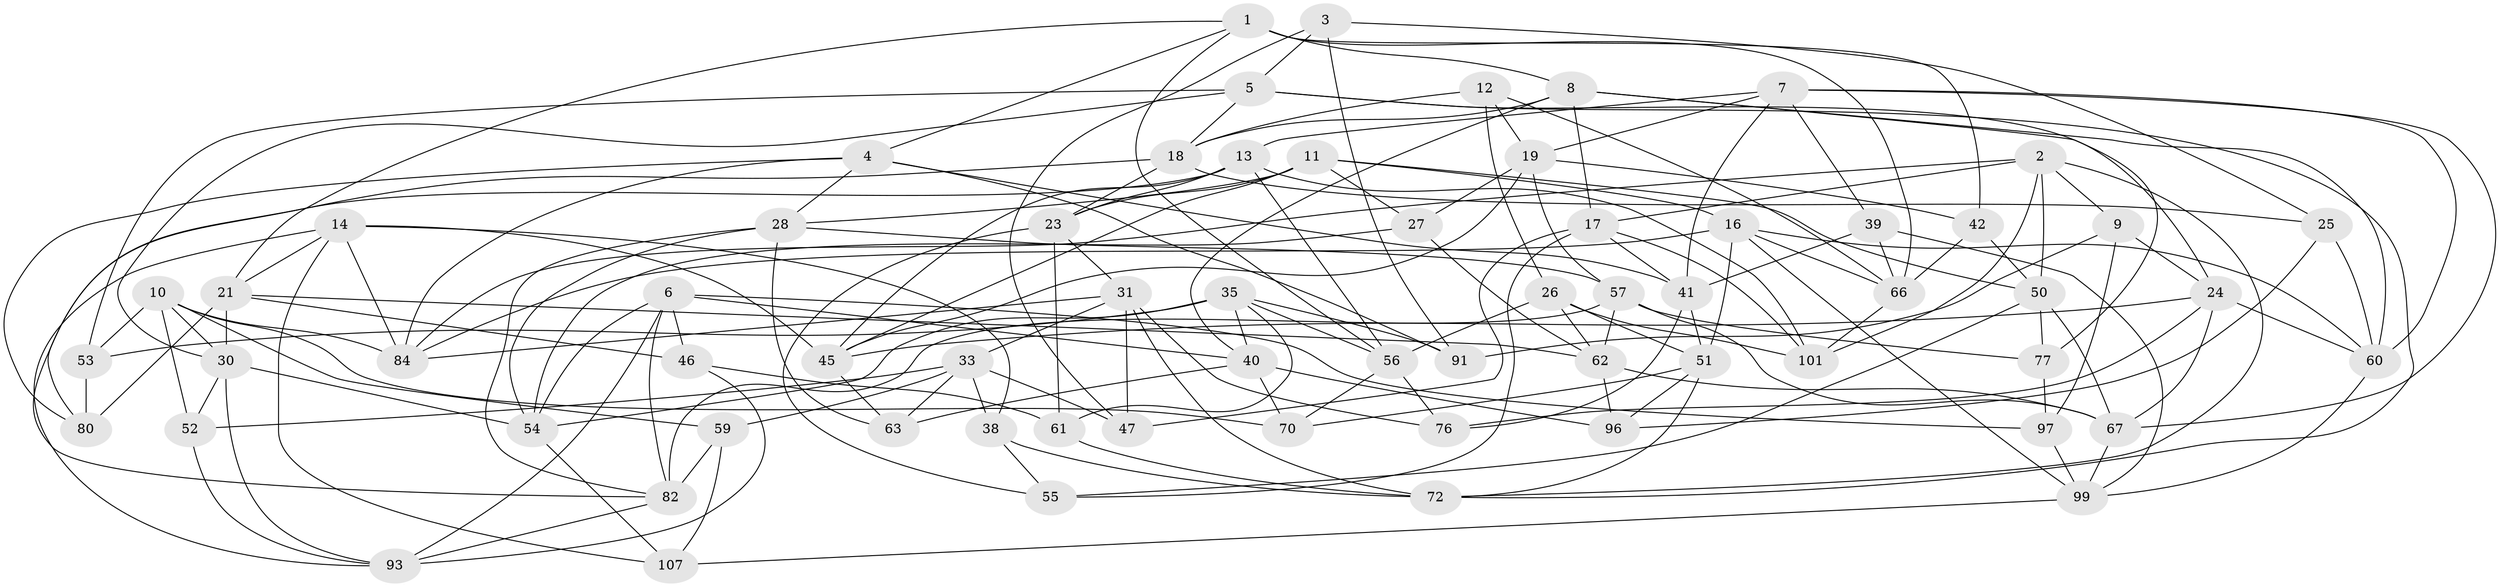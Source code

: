 // original degree distribution, {4: 1.0}
// Generated by graph-tools (version 1.1) at 2025/11/02/27/25 16:11:47]
// undirected, 66 vertices, 173 edges
graph export_dot {
graph [start="1"]
  node [color=gray90,style=filled];
  1 [super="+37"];
  2 [super="+36"];
  3;
  4 [super="+20"];
  5 [super="+85"];
  6 [super="+15"];
  7 [super="+108"];
  8 [super="+102"];
  9;
  10 [super="+22"];
  11 [super="+34"];
  12;
  13 [super="+29"];
  14 [super="+78"];
  16 [super="+64"];
  17 [super="+95"];
  18 [super="+71"];
  19 [super="+87"];
  21 [super="+79"];
  23 [super="+65"];
  24 [super="+75"];
  25;
  26 [super="+48"];
  27;
  28 [super="+32"];
  30 [super="+94"];
  31 [super="+100"];
  33 [super="+43"];
  35 [super="+44"];
  38;
  39;
  40 [super="+58"];
  41 [super="+49"];
  42;
  45 [super="+69"];
  46;
  47;
  50 [super="+83"];
  51 [super="+74"];
  52;
  53;
  54 [super="+68"];
  55;
  56 [super="+90"];
  57 [super="+106"];
  59;
  60 [super="+86"];
  61;
  62 [super="+92"];
  63;
  66 [super="+73"];
  67 [super="+89"];
  70;
  72 [super="+81"];
  76;
  77;
  80;
  82 [super="+104"];
  84 [super="+88"];
  91;
  93 [super="+98"];
  96;
  97;
  99 [super="+103"];
  101 [super="+105"];
  107;
  1 -- 4;
  1 -- 42;
  1 -- 21;
  1 -- 8;
  1 -- 56;
  1 -- 66;
  2 -- 9;
  2 -- 50;
  2 -- 72;
  2 -- 17;
  2 -- 84;
  2 -- 101;
  3 -- 5;
  3 -- 91;
  3 -- 25;
  3 -- 47;
  4 -- 91;
  4 -- 80;
  4 -- 41;
  4 -- 84;
  4 -- 28;
  5 -- 30;
  5 -- 72;
  5 -- 18;
  5 -- 53;
  5 -- 24;
  6 -- 93;
  6 -- 46;
  6 -- 40;
  6 -- 97;
  6 -- 82;
  6 -- 54;
  7 -- 39;
  7 -- 41;
  7 -- 67;
  7 -- 19;
  7 -- 60;
  7 -- 13;
  8 -- 60;
  8 -- 40;
  8 -- 18;
  8 -- 77;
  8 -- 17;
  9 -- 97;
  9 -- 91;
  9 -- 24;
  10 -- 59;
  10 -- 53;
  10 -- 52;
  10 -- 84;
  10 -- 70;
  10 -- 30;
  11 -- 16;
  11 -- 50;
  11 -- 28;
  11 -- 27;
  11 -- 45;
  11 -- 23;
  12 -- 18;
  12 -- 66;
  12 -- 26;
  12 -- 19;
  13 -- 101;
  13 -- 45;
  13 -- 82;
  13 -- 56;
  13 -- 23;
  14 -- 21;
  14 -- 107;
  14 -- 38;
  14 -- 84;
  14 -- 45;
  14 -- 93;
  16 -- 99;
  16 -- 66;
  16 -- 60;
  16 -- 84;
  16 -- 51;
  17 -- 101;
  17 -- 47;
  17 -- 41;
  17 -- 55;
  18 -- 80;
  18 -- 25;
  18 -- 23;
  19 -- 27;
  19 -- 42;
  19 -- 57;
  19 -- 45;
  21 -- 30;
  21 -- 62;
  21 -- 80;
  21 -- 46;
  23 -- 55;
  23 -- 61;
  23 -- 31;
  24 -- 76;
  24 -- 60;
  24 -- 45;
  24 -- 67;
  25 -- 96;
  25 -- 60;
  26 -- 101 [weight=2];
  26 -- 56;
  26 -- 51;
  26 -- 62;
  27 -- 54;
  27 -- 62;
  28 -- 82;
  28 -- 57;
  28 -- 63;
  28 -- 54;
  30 -- 52;
  30 -- 54;
  30 -- 93;
  31 -- 47;
  31 -- 84;
  31 -- 76;
  31 -- 72;
  31 -- 33;
  33 -- 52;
  33 -- 47;
  33 -- 63;
  33 -- 59;
  33 -- 38;
  35 -- 40;
  35 -- 56;
  35 -- 61;
  35 -- 91;
  35 -- 53;
  35 -- 54;
  38 -- 55;
  38 -- 72;
  39 -- 41;
  39 -- 99;
  39 -- 66;
  40 -- 63;
  40 -- 70;
  40 -- 96;
  41 -- 76;
  41 -- 51;
  42 -- 66;
  42 -- 50;
  45 -- 63;
  46 -- 61;
  46 -- 93;
  50 -- 67;
  50 -- 77;
  50 -- 55;
  51 -- 70;
  51 -- 96;
  51 -- 72;
  52 -- 93;
  53 -- 80;
  54 -- 107;
  56 -- 76;
  56 -- 70;
  57 -- 62;
  57 -- 67;
  57 -- 77;
  57 -- 82;
  59 -- 107;
  59 -- 82;
  60 -- 99;
  61 -- 72;
  62 -- 96;
  62 -- 67;
  66 -- 101;
  67 -- 99;
  77 -- 97;
  82 -- 93;
  97 -- 99;
  99 -- 107;
}
